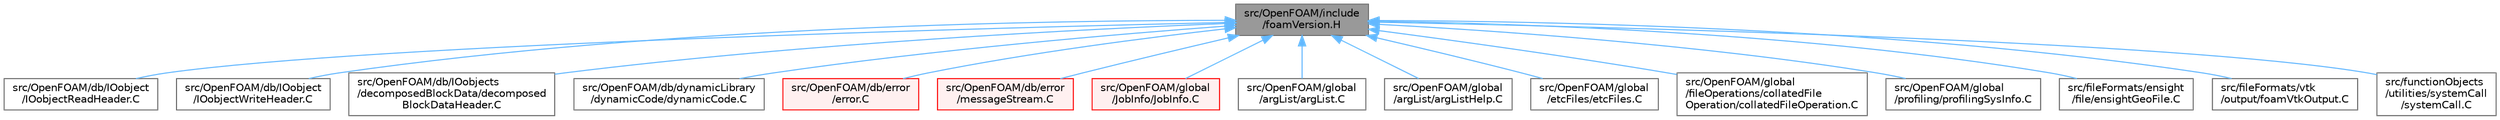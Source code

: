 digraph "src/OpenFOAM/include/foamVersion.H"
{
 // LATEX_PDF_SIZE
  bgcolor="transparent";
  edge [fontname=Helvetica,fontsize=10,labelfontname=Helvetica,labelfontsize=10];
  node [fontname=Helvetica,fontsize=10,shape=box,height=0.2,width=0.4];
  Node1 [id="Node000001",label="src/OpenFOAM/include\l/foamVersion.H",height=0.2,width=0.4,color="gray40", fillcolor="grey60", style="filled", fontcolor="black",tooltip=" "];
  Node1 -> Node2 [id="edge1_Node000001_Node000002",dir="back",color="steelblue1",style="solid",tooltip=" "];
  Node2 [id="Node000002",label="src/OpenFOAM/db/IOobject\l/IOobjectReadHeader.C",height=0.2,width=0.4,color="grey40", fillcolor="white", style="filled",URL="$IOobjectReadHeader_8C.html",tooltip=" "];
  Node1 -> Node3 [id="edge2_Node000001_Node000003",dir="back",color="steelblue1",style="solid",tooltip=" "];
  Node3 [id="Node000003",label="src/OpenFOAM/db/IOobject\l/IOobjectWriteHeader.C",height=0.2,width=0.4,color="grey40", fillcolor="white", style="filled",URL="$IOobjectWriteHeader_8C.html",tooltip=" "];
  Node1 -> Node4 [id="edge3_Node000001_Node000004",dir="back",color="steelblue1",style="solid",tooltip=" "];
  Node4 [id="Node000004",label="src/OpenFOAM/db/IOobjects\l/decomposedBlockData/decomposed\lBlockDataHeader.C",height=0.2,width=0.4,color="grey40", fillcolor="white", style="filled",URL="$decomposedBlockDataHeader_8C.html",tooltip=" "];
  Node1 -> Node5 [id="edge4_Node000001_Node000005",dir="back",color="steelblue1",style="solid",tooltip=" "];
  Node5 [id="Node000005",label="src/OpenFOAM/db/dynamicLibrary\l/dynamicCode/dynamicCode.C",height=0.2,width=0.4,color="grey40", fillcolor="white", style="filled",URL="$dynamicCode_8C.html",tooltip=" "];
  Node1 -> Node6 [id="edge5_Node000001_Node000006",dir="back",color="steelblue1",style="solid",tooltip=" "];
  Node6 [id="Node000006",label="src/OpenFOAM/db/error\l/error.C",height=0.2,width=0.4,color="red", fillcolor="#FFF0F0", style="filled",URL="$error_8C.html",tooltip=" "];
  Node1 -> Node8 [id="edge6_Node000001_Node000008",dir="back",color="steelblue1",style="solid",tooltip=" "];
  Node8 [id="Node000008",label="src/OpenFOAM/db/error\l/messageStream.C",height=0.2,width=0.4,color="red", fillcolor="#FFF0F0", style="filled",URL="$messageStream_8C.html",tooltip=" "];
  Node1 -> Node9 [id="edge7_Node000001_Node000009",dir="back",color="steelblue1",style="solid",tooltip=" "];
  Node9 [id="Node000009",label="src/OpenFOAM/global\l/JobInfo/JobInfo.C",height=0.2,width=0.4,color="red", fillcolor="#FFF0F0", style="filled",URL="$JobInfo_8C.html",tooltip=" "];
  Node1 -> Node10 [id="edge8_Node000001_Node000010",dir="back",color="steelblue1",style="solid",tooltip=" "];
  Node10 [id="Node000010",label="src/OpenFOAM/global\l/argList/argList.C",height=0.2,width=0.4,color="grey40", fillcolor="white", style="filled",URL="$argList_8C.html",tooltip=" "];
  Node1 -> Node11 [id="edge9_Node000001_Node000011",dir="back",color="steelblue1",style="solid",tooltip=" "];
  Node11 [id="Node000011",label="src/OpenFOAM/global\l/argList/argListHelp.C",height=0.2,width=0.4,color="grey40", fillcolor="white", style="filled",URL="$argListHelp_8C.html",tooltip=" "];
  Node1 -> Node12 [id="edge10_Node000001_Node000012",dir="back",color="steelblue1",style="solid",tooltip=" "];
  Node12 [id="Node000012",label="src/OpenFOAM/global\l/etcFiles/etcFiles.C",height=0.2,width=0.4,color="grey40", fillcolor="white", style="filled",URL="$etcFiles_8C.html",tooltip=" "];
  Node1 -> Node13 [id="edge11_Node000001_Node000013",dir="back",color="steelblue1",style="solid",tooltip=" "];
  Node13 [id="Node000013",label="src/OpenFOAM/global\l/fileOperations/collatedFile\lOperation/collatedFileOperation.C",height=0.2,width=0.4,color="grey40", fillcolor="white", style="filled",URL="$collatedFileOperation_8C.html",tooltip=" "];
  Node1 -> Node14 [id="edge12_Node000001_Node000014",dir="back",color="steelblue1",style="solid",tooltip=" "];
  Node14 [id="Node000014",label="src/OpenFOAM/global\l/profiling/profilingSysInfo.C",height=0.2,width=0.4,color="grey40", fillcolor="white", style="filled",URL="$profilingSysInfo_8C.html",tooltip=" "];
  Node1 -> Node15 [id="edge13_Node000001_Node000015",dir="back",color="steelblue1",style="solid",tooltip=" "];
  Node15 [id="Node000015",label="src/fileFormats/ensight\l/file/ensightGeoFile.C",height=0.2,width=0.4,color="grey40", fillcolor="white", style="filled",URL="$ensightGeoFile_8C.html",tooltip=" "];
  Node1 -> Node16 [id="edge14_Node000001_Node000016",dir="back",color="steelblue1",style="solid",tooltip=" "];
  Node16 [id="Node000016",label="src/fileFormats/vtk\l/output/foamVtkOutput.C",height=0.2,width=0.4,color="grey40", fillcolor="white", style="filled",URL="$foamVtkOutput_8C.html",tooltip=" "];
  Node1 -> Node17 [id="edge15_Node000001_Node000017",dir="back",color="steelblue1",style="solid",tooltip=" "];
  Node17 [id="Node000017",label="src/functionObjects\l/utilities/systemCall\l/systemCall.C",height=0.2,width=0.4,color="grey40", fillcolor="white", style="filled",URL="$systemCall_8C.html",tooltip=" "];
}
